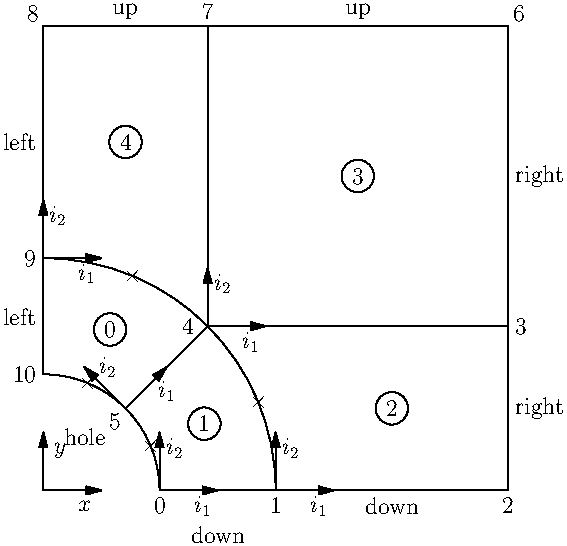 import graph;

usepackage("units");
settings.render = -2;
size(10cm);

// side length
real s = 2;
// radius of hole
real R = 0.5;

// 45 deg points on arcs for reuse
pair arcp1 = rotate(45)*(R,0);
pair arcp2 = rotate(45)*(2*R,0);

// index axes
path base_ax = (R/2,0)--(0,0)--(0,R/2);
path[] ax = {
  shift(arcp1)*rotate(45)*base_ax,
  shift((R,0))*base_ax,
  shift((2*R,0))*base_ax,
  shift(arcp2)*base_ax,
  shift((0,2*R))*base_ax
};

// label positions for index axes
pair[][] idx_pos = {
  {rotate(45)*2*SW, rotate(45)*2*SE},
  {1.2*SW, 1.2*SE},
  {1.2*SW, 1.2*SE},
  {1.2*SW, 1.2*SE},
  {1.2*SW, 1.2*SE},
};

// draw index axes
draw(arc((0,0), R, 0, 90), black);
draw(arc((0,0), 2*R, 0, 90), black);
draw(arcp1--arcp2, black);
draw((0,R)--(0,s)--(s,s)--(s,0)--(R,0), black);
draw(arcp2--(s,arcp2.y), black);
draw(arcp2--(arcp2.x,s), black);

// label index axes
for(int i=0; i<ax.length; ++i) {
  draw(ax[i], black, Arrows);
  label("$i_1$", point(ax[i],0), idx_pos[i][0]);
  label("$i_2$", point(ax[i],2), idx_pos[i][1]);
}

// label blocks
pair[] label_pos = {
  rotate(3/4*90)*(1.5*R,0),
  rotate(1/4*90)*(1.5*R,0),
  ((2*R+s), arcp2.y)/2,
  (arcp2+(s,s))/2,
  ((0,2*R)+(arcp2.x,s))/2
};
for(int i=0; i < label_pos.length; ++i) {
  label(format("$%d$", i), label_pos[i]);
  draw(circle(label_pos[i], 0.07), black);
}

// put crosses on arcs
label("$\times$", rotate(-22.5)*arcp1);
label("$\times$", rotate(22.5)*arcp1);
label("$\times$", rotate(-22.5)*arcp2);
label("$\times$", rotate(22.5)*arcp2);

// label corners
pair[][] corners = {
  {(R,0), S},
  {(2*R,0), S},
  {(s,0), S},
  {(s,arcp2.y), E},
  {arcp2, 2*W},
  {arcp1, SW},
  {(s,s), NE},
  {(arcp2.x,s), N},
  {(0,s), NW},
  {(0,2*R), W},
  {(0,R), W}
};

for(int i=0; i<corners.length; ++i) {
  label(format("$%d$",i), corners[i][0], corners[i][1]);
}

// label patches
label("down", (corners[0][0]+corners[1][0])/2, 5*S);
label("down", (corners[1][0]+corners[2][0])/2, S);
label("right", (corners[2][0]+corners[3][0])/2, E);
label("right", (corners[3][0]+corners[6][0])/2, E);
label("up", (corners[6][0]+corners[7][0])/2, N);
label("up", (corners[7][0]+corners[8][0])/2, N);
label("left", (corners[8][0]+corners[9][0])/2, W);
label("left", (corners[9][0]+corners[10][0])/2, W);
label("hole", arcp1, 4*SW);

// draw coordinate axes
draw(base_ax, black, Arrows);
label("$x$", point(base_ax,0), 2*SW);
label("$y$", point(base_ax,2), 2*SE);
